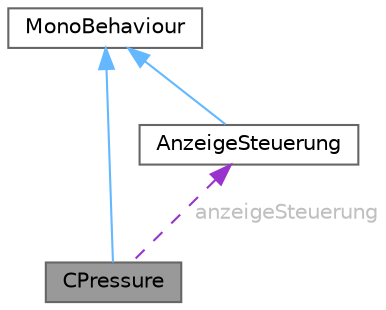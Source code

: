 digraph "CPressure"
{
 // LATEX_PDF_SIZE
  bgcolor="transparent";
  edge [fontname=Helvetica,fontsize=10,labelfontname=Helvetica,labelfontsize=10];
  node [fontname=Helvetica,fontsize=10,shape=box,height=0.2,width=0.4];
  Node1 [id="Node000001",label="CPressure",height=0.2,width=0.4,color="gray40", fillcolor="grey60", style="filled", fontcolor="black",tooltip="This class implements logic for displaying the current pressure inside the condenser tank."];
  Node2 -> Node1 [id="edge1_Node000001_Node000002",dir="back",color="steelblue1",style="solid",tooltip=" "];
  Node2 [id="Node000002",label="MonoBehaviour",height=0.2,width=0.4,color="gray40", fillcolor="white", style="filled",tooltip=" "];
  Node3 -> Node1 [id="edge2_Node000001_Node000003",dir="back",color="darkorchid3",style="dashed",tooltip=" ",label=" anzeigeSteuerung",fontcolor="grey" ];
  Node3 [id="Node000003",label="AnzeigeSteuerung",height=0.2,width=0.4,color="gray40", fillcolor="white", style="filled",URL="$class_anzeige_steuerung.html",tooltip="This class implements the basic functions to create displays that distinguish between three value ran..."];
  Node2 -> Node3 [id="edge3_Node000003_Node000002",dir="back",color="steelblue1",style="solid",tooltip=" "];
}
